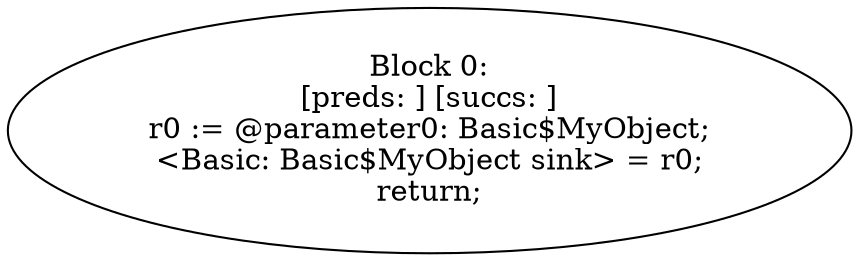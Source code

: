 digraph "unitGraph" {
    "Block 0:
[preds: ] [succs: ]
r0 := @parameter0: Basic$MyObject;
<Basic: Basic$MyObject sink> = r0;
return;
"
}
